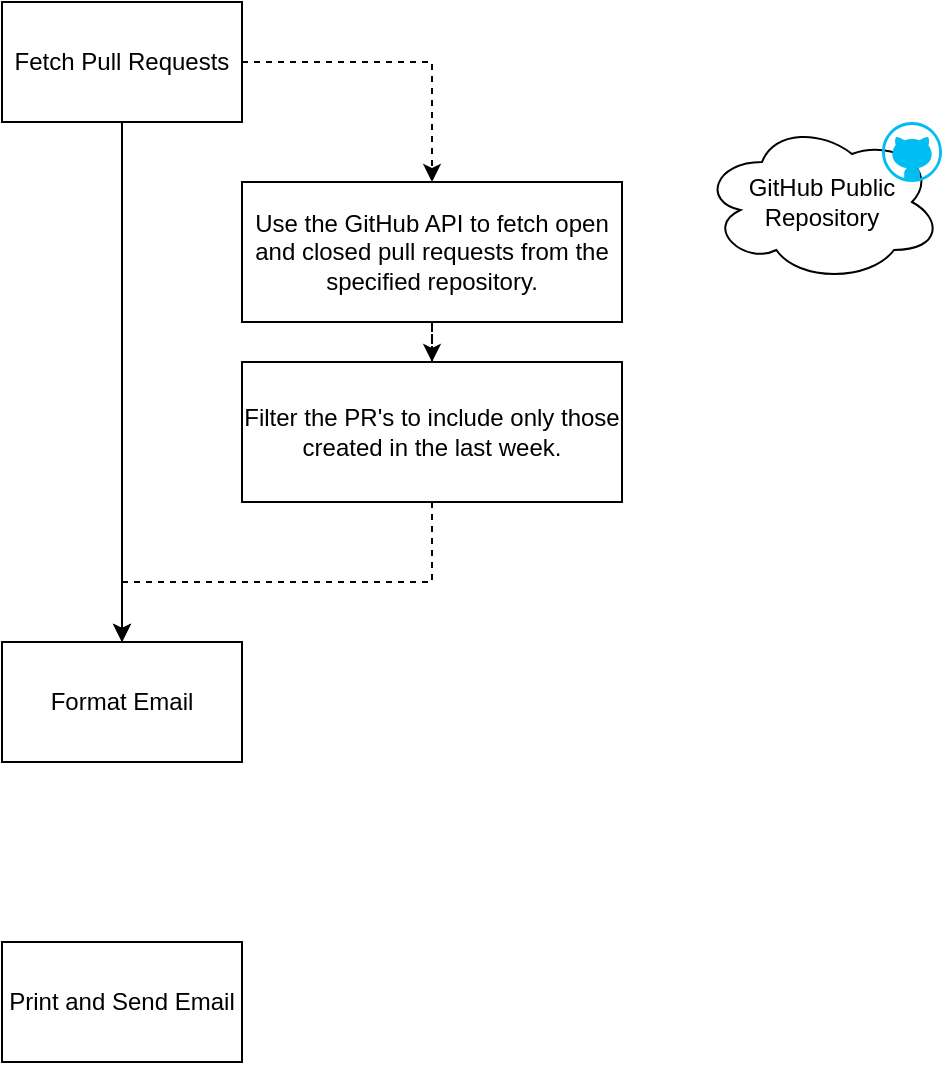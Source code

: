 <mxfile version="24.4.13" type="device">
  <diagram id="C5RBs43oDa-KdzZeNtuy" name="Page-1">
    <mxGraphModel dx="1026" dy="680" grid="1" gridSize="10" guides="1" tooltips="1" connect="1" arrows="1" fold="1" page="1" pageScale="1" pageWidth="827" pageHeight="1169" math="0" shadow="0">
      <root>
        <mxCell id="WIyWlLk6GJQsqaUBKTNV-0" />
        <mxCell id="WIyWlLk6GJQsqaUBKTNV-1" parent="WIyWlLk6GJQsqaUBKTNV-0" />
        <mxCell id="7xgUiTttZdGV0sDnv-I--3" value="" style="group" vertex="1" connectable="0" parent="WIyWlLk6GJQsqaUBKTNV-1">
          <mxGeometry x="490" y="190" width="120" height="80" as="geometry" />
        </mxCell>
        <mxCell id="7xgUiTttZdGV0sDnv-I--1" value="GitHub Public Repository" style="ellipse;shape=cloud;whiteSpace=wrap;html=1;" vertex="1" parent="7xgUiTttZdGV0sDnv-I--3">
          <mxGeometry width="120" height="80" as="geometry" />
        </mxCell>
        <mxCell id="7xgUiTttZdGV0sDnv-I--2" value="" style="verticalLabelPosition=bottom;html=1;verticalAlign=top;align=center;strokeColor=none;fillColor=#00BEF2;shape=mxgraph.azure.github_code;pointerEvents=1;" vertex="1" parent="7xgUiTttZdGV0sDnv-I--3">
          <mxGeometry x="90" width="30" height="30" as="geometry" />
        </mxCell>
        <mxCell id="7xgUiTttZdGV0sDnv-I--13" style="edgeStyle=orthogonalEdgeStyle;rounded=0;orthogonalLoop=1;jettySize=auto;html=1;entryX=0.5;entryY=0;entryDx=0;entryDy=0;" edge="1" parent="WIyWlLk6GJQsqaUBKTNV-1" source="7xgUiTttZdGV0sDnv-I--4" target="7xgUiTttZdGV0sDnv-I--5">
          <mxGeometry relative="1" as="geometry" />
        </mxCell>
        <mxCell id="7xgUiTttZdGV0sDnv-I--16" style="edgeStyle=orthogonalEdgeStyle;rounded=0;orthogonalLoop=1;jettySize=auto;html=1;entryX=0.5;entryY=0;entryDx=0;entryDy=0;exitX=1;exitY=0.5;exitDx=0;exitDy=0;dashed=1;" edge="1" parent="WIyWlLk6GJQsqaUBKTNV-1" source="7xgUiTttZdGV0sDnv-I--4" target="7xgUiTttZdGV0sDnv-I--9">
          <mxGeometry relative="1" as="geometry" />
        </mxCell>
        <mxCell id="7xgUiTttZdGV0sDnv-I--4" value="Fetch Pull Requests" style="rounded=0;whiteSpace=wrap;html=1;" vertex="1" parent="WIyWlLk6GJQsqaUBKTNV-1">
          <mxGeometry x="140" y="130" width="120" height="60" as="geometry" />
        </mxCell>
        <mxCell id="7xgUiTttZdGV0sDnv-I--5" value="Format Email" style="rounded=0;whiteSpace=wrap;html=1;" vertex="1" parent="WIyWlLk6GJQsqaUBKTNV-1">
          <mxGeometry x="140" y="450" width="120" height="60" as="geometry" />
        </mxCell>
        <mxCell id="7xgUiTttZdGV0sDnv-I--6" value="Print and Send Email" style="rounded=0;whiteSpace=wrap;html=1;" vertex="1" parent="WIyWlLk6GJQsqaUBKTNV-1">
          <mxGeometry x="140" y="600" width="120" height="60" as="geometry" />
        </mxCell>
        <mxCell id="7xgUiTttZdGV0sDnv-I--17" value="" style="edgeStyle=orthogonalEdgeStyle;rounded=0;orthogonalLoop=1;jettySize=auto;html=1;dashed=1;" edge="1" parent="WIyWlLk6GJQsqaUBKTNV-1" source="7xgUiTttZdGV0sDnv-I--9" target="7xgUiTttZdGV0sDnv-I--12">
          <mxGeometry relative="1" as="geometry" />
        </mxCell>
        <mxCell id="7xgUiTttZdGV0sDnv-I--9" value="Use the GitHub API to fetch open and closed pull requests from the specified repository." style="rounded=0;whiteSpace=wrap;html=1;verticalAlign=middle;" vertex="1" parent="WIyWlLk6GJQsqaUBKTNV-1">
          <mxGeometry x="260" y="220" width="190" height="70" as="geometry" />
        </mxCell>
        <mxCell id="7xgUiTttZdGV0sDnv-I--18" style="edgeStyle=orthogonalEdgeStyle;rounded=0;orthogonalLoop=1;jettySize=auto;html=1;entryX=0.5;entryY=0;entryDx=0;entryDy=0;dashed=1;" edge="1" parent="WIyWlLk6GJQsqaUBKTNV-1" source="7xgUiTttZdGV0sDnv-I--12" target="7xgUiTttZdGV0sDnv-I--5">
          <mxGeometry relative="1" as="geometry">
            <Array as="points">
              <mxPoint x="355" y="420" />
              <mxPoint x="200" y="420" />
            </Array>
          </mxGeometry>
        </mxCell>
        <mxCell id="7xgUiTttZdGV0sDnv-I--12" value="Filter the PR&#39;s to include only those created in the last week." style="rounded=0;whiteSpace=wrap;html=1;verticalAlign=middle;" vertex="1" parent="WIyWlLk6GJQsqaUBKTNV-1">
          <mxGeometry x="260" y="310" width="190" height="70" as="geometry" />
        </mxCell>
      </root>
    </mxGraphModel>
  </diagram>
</mxfile>
